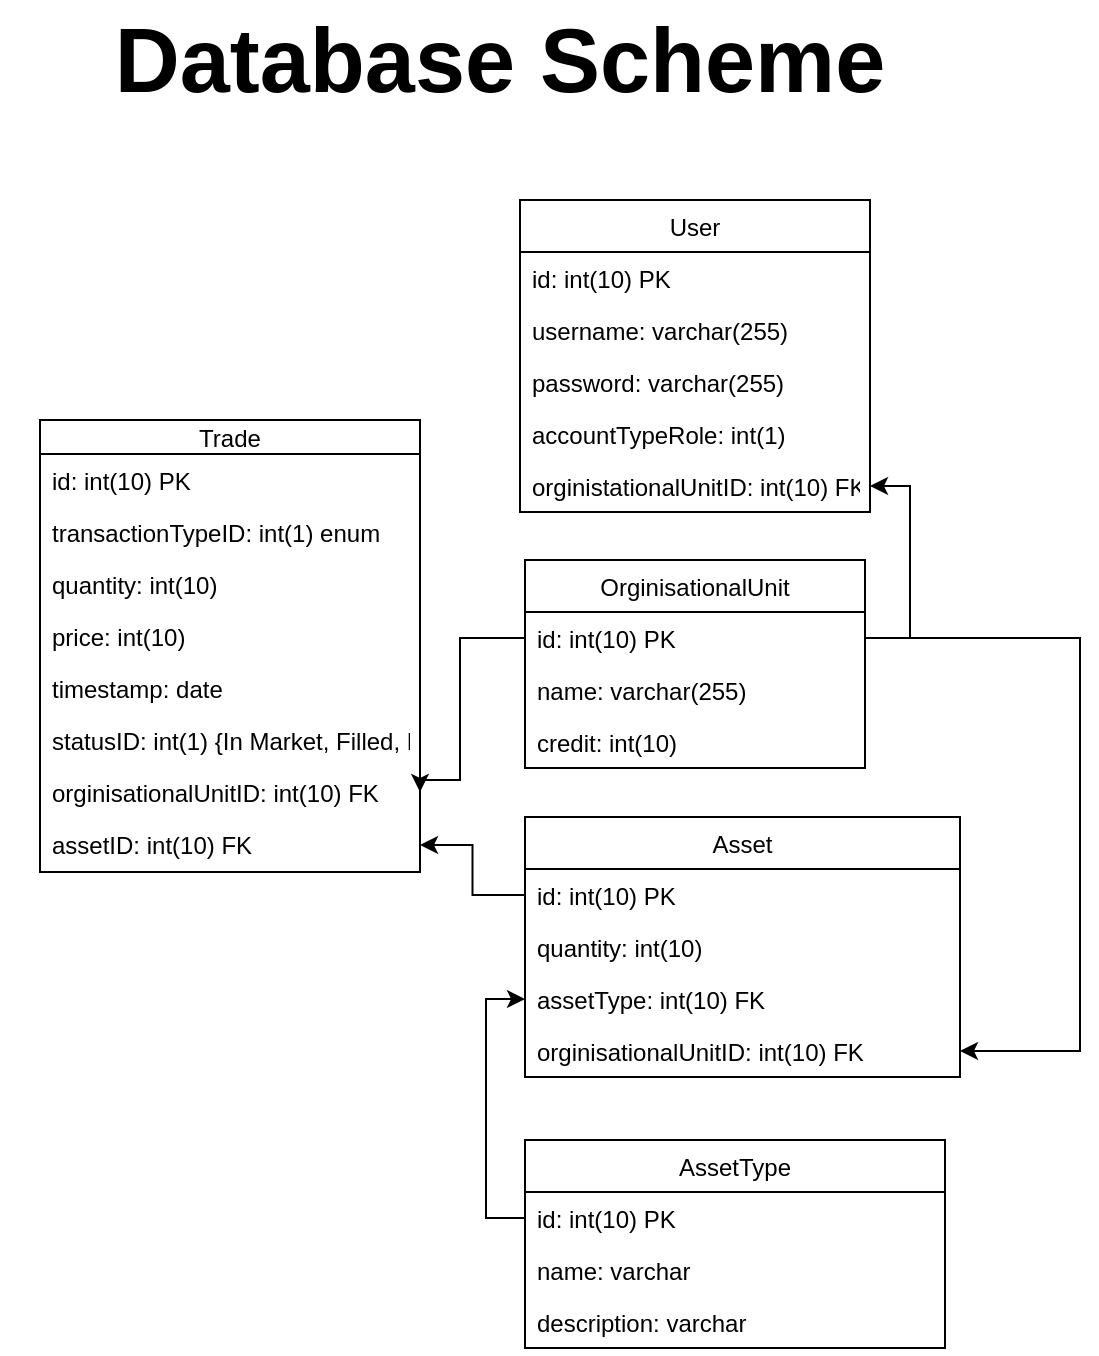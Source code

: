 <mxfile version="14.6.6" type="device"><diagram name="Page-1" id="c4acf3e9-155e-7222-9cf6-157b1a14988f"><mxGraphModel dx="1422" dy="2962" grid="1" gridSize="10" guides="1" tooltips="1" connect="1" arrows="1" fold="1" page="1" pageScale="1" pageWidth="850" pageHeight="1100" background="#ffffff" math="0" shadow="0"><root><mxCell id="0"/><mxCell id="1" parent="0"/><mxCell id="dqRf7nJ6A0VRQJSThc0S-7" value="&lt;b&gt;&lt;font style=&quot;font-size: 45px&quot;&gt;Database Scheme&lt;/font&gt;&lt;/b&gt;" style="text;html=1;strokeColor=none;fillColor=none;align=center;verticalAlign=middle;whiteSpace=wrap;rounded=0;" parent="1" vertex="1"><mxGeometry x="180" y="-2130" width="500" height="60" as="geometry"/></mxCell><mxCell id="dqRf7nJ6A0VRQJSThc0S-15" value="OrginisationalUnit" style="swimlane;fontStyle=0;childLayout=stackLayout;horizontal=1;startSize=26;fillColor=none;horizontalStack=0;resizeParent=1;resizeParentMax=0;resizeLast=0;collapsible=1;marginBottom=0;" parent="1" vertex="1"><mxGeometry x="442.5" y="-1850" width="170" height="104" as="geometry"/></mxCell><mxCell id="dqRf7nJ6A0VRQJSThc0S-16" value="id: int(10) PK" style="text;strokeColor=none;fillColor=none;align=left;verticalAlign=top;spacingLeft=4;spacingRight=4;overflow=hidden;rotatable=0;points=[[0,0.5],[1,0.5]];portConstraint=eastwest;" parent="dqRf7nJ6A0VRQJSThc0S-15" vertex="1"><mxGeometry y="26" width="170" height="26" as="geometry"/></mxCell><mxCell id="dqRf7nJ6A0VRQJSThc0S-17" value="name: varchar(255)" style="text;strokeColor=none;fillColor=none;align=left;verticalAlign=top;spacingLeft=4;spacingRight=4;overflow=hidden;rotatable=0;points=[[0,0.5],[1,0.5]];portConstraint=eastwest;" parent="dqRf7nJ6A0VRQJSThc0S-15" vertex="1"><mxGeometry y="52" width="170" height="26" as="geometry"/></mxCell><mxCell id="o8PWFS90qm7cL0BLtKq1-6" value="credit: int(10)" style="text;strokeColor=none;fillColor=none;align=left;verticalAlign=top;spacingLeft=4;spacingRight=4;overflow=hidden;rotatable=0;points=[[0,0.5],[1,0.5]];portConstraint=eastwest;" parent="dqRf7nJ6A0VRQJSThc0S-15" vertex="1"><mxGeometry y="78" width="170" height="26" as="geometry"/></mxCell><mxCell id="dqRf7nJ6A0VRQJSThc0S-19" value="User" style="swimlane;fontStyle=0;childLayout=stackLayout;horizontal=1;startSize=26;fillColor=none;horizontalStack=0;resizeParent=1;resizeParentMax=0;resizeLast=0;collapsible=1;marginBottom=0;" parent="1" vertex="1"><mxGeometry x="440" y="-2030" width="175" height="156" as="geometry"/></mxCell><mxCell id="dqRf7nJ6A0VRQJSThc0S-20" value="id: int(10) PK" style="text;strokeColor=none;fillColor=none;align=left;verticalAlign=top;spacingLeft=4;spacingRight=4;overflow=hidden;rotatable=0;points=[[0,0.5],[1,0.5]];portConstraint=eastwest;" parent="dqRf7nJ6A0VRQJSThc0S-19" vertex="1"><mxGeometry y="26" width="175" height="26" as="geometry"/></mxCell><mxCell id="dqRf7nJ6A0VRQJSThc0S-21" value="username: varchar(255)" style="text;strokeColor=none;fillColor=none;align=left;verticalAlign=top;spacingLeft=4;spacingRight=4;overflow=hidden;rotatable=0;points=[[0,0.5],[1,0.5]];portConstraint=eastwest;" parent="dqRf7nJ6A0VRQJSThc0S-19" vertex="1"><mxGeometry y="52" width="175" height="26" as="geometry"/></mxCell><mxCell id="dqRf7nJ6A0VRQJSThc0S-22" value="password: varchar(255)" style="text;strokeColor=none;fillColor=none;align=left;verticalAlign=top;spacingLeft=4;spacingRight=4;overflow=hidden;rotatable=0;points=[[0,0.5],[1,0.5]];portConstraint=eastwest;" parent="dqRf7nJ6A0VRQJSThc0S-19" vertex="1"><mxGeometry y="78" width="175" height="26" as="geometry"/></mxCell><mxCell id="o8PWFS90qm7cL0BLtKq1-1" value="accountTypeRole: int(1)" style="text;strokeColor=none;fillColor=none;align=left;verticalAlign=top;spacingLeft=4;spacingRight=4;overflow=hidden;rotatable=0;points=[[0,0.5],[1,0.5]];portConstraint=eastwest;" parent="dqRf7nJ6A0VRQJSThc0S-19" vertex="1"><mxGeometry y="104" width="175" height="26" as="geometry"/></mxCell><mxCell id="o8PWFS90qm7cL0BLtKq1-2" value="orginistationalUnitID: int(10) FK" style="text;strokeColor=none;fillColor=none;align=left;verticalAlign=top;spacingLeft=4;spacingRight=4;overflow=hidden;rotatable=0;points=[[0,0.5],[1,0.5]];portConstraint=eastwest;" parent="dqRf7nJ6A0VRQJSThc0S-19" vertex="1"><mxGeometry y="130" width="175" height="26" as="geometry"/></mxCell><mxCell id="dqRf7nJ6A0VRQJSThc0S-27" value="Asset" style="swimlane;fontStyle=0;childLayout=stackLayout;horizontal=1;startSize=26;fillColor=none;horizontalStack=0;resizeParent=1;resizeParentMax=0;resizeLast=0;collapsible=1;marginBottom=0;" parent="1" vertex="1"><mxGeometry x="442.5" y="-1721.5" width="217.5" height="130" as="geometry"/></mxCell><mxCell id="dqRf7nJ6A0VRQJSThc0S-28" value="id: int(10) PK" style="text;strokeColor=none;fillColor=none;align=left;verticalAlign=top;spacingLeft=4;spacingRight=4;overflow=hidden;rotatable=0;points=[[0,0.5],[1,0.5]];portConstraint=eastwest;" parent="dqRf7nJ6A0VRQJSThc0S-27" vertex="1"><mxGeometry y="26" width="217.5" height="26" as="geometry"/></mxCell><mxCell id="dqRf7nJ6A0VRQJSThc0S-30" value="quantity: int(10)" style="text;strokeColor=none;fillColor=none;align=left;verticalAlign=top;spacingLeft=4;spacingRight=4;overflow=hidden;rotatable=0;points=[[0,0.5],[1,0.5]];portConstraint=eastwest;" parent="dqRf7nJ6A0VRQJSThc0S-27" vertex="1"><mxGeometry y="52" width="217.5" height="26" as="geometry"/></mxCell><mxCell id="o8PWFS90qm7cL0BLtKq1-22" value="assetType: int(10) FK" style="text;strokeColor=none;fillColor=none;align=left;verticalAlign=top;spacingLeft=4;spacingRight=4;overflow=hidden;rotatable=0;points=[[0,0.5],[1,0.5]];portConstraint=eastwest;" parent="dqRf7nJ6A0VRQJSThc0S-27" vertex="1"><mxGeometry y="78" width="217.5" height="26" as="geometry"/></mxCell><mxCell id="o8PWFS90qm7cL0BLtKq1-41" value="orginisationalUnitID: int(10) FK" style="text;strokeColor=none;fillColor=none;align=left;verticalAlign=top;spacingLeft=4;spacingRight=4;overflow=hidden;rotatable=0;points=[[0,0.5],[1,0.5]];portConstraint=eastwest;" parent="dqRf7nJ6A0VRQJSThc0S-27" vertex="1"><mxGeometry y="104" width="217.5" height="26" as="geometry"/></mxCell><mxCell id="o8PWFS90qm7cL0BLtKq1-7" value="AssetType" style="swimlane;fontStyle=0;childLayout=stackLayout;horizontal=1;startSize=26;fillColor=none;horizontalStack=0;resizeParent=1;resizeParentMax=0;resizeLast=0;collapsible=1;marginBottom=0;" parent="1" vertex="1"><mxGeometry x="442.5" y="-1560" width="210" height="104" as="geometry"/></mxCell><mxCell id="o8PWFS90qm7cL0BLtKq1-8" value="id: int(10) PK" style="text;strokeColor=none;fillColor=none;align=left;verticalAlign=top;spacingLeft=4;spacingRight=4;overflow=hidden;rotatable=0;points=[[0,0.5],[1,0.5]];portConstraint=eastwest;" parent="o8PWFS90qm7cL0BLtKq1-7" vertex="1"><mxGeometry y="26" width="210" height="26" as="geometry"/></mxCell><mxCell id="o8PWFS90qm7cL0BLtKq1-9" value="name: varchar" style="text;strokeColor=none;fillColor=none;align=left;verticalAlign=top;spacingLeft=4;spacingRight=4;overflow=hidden;rotatable=0;points=[[0,0.5],[1,0.5]];portConstraint=eastwest;" parent="o8PWFS90qm7cL0BLtKq1-7" vertex="1"><mxGeometry y="52" width="210" height="26" as="geometry"/></mxCell><mxCell id="o8PWFS90qm7cL0BLtKq1-19" value="description: varchar" style="text;strokeColor=none;fillColor=none;align=left;verticalAlign=top;spacingLeft=4;spacingRight=4;overflow=hidden;rotatable=0;points=[[0,0.5],[1,0.5]];portConstraint=eastwest;" parent="o8PWFS90qm7cL0BLtKq1-7" vertex="1"><mxGeometry y="78" width="210" height="26" as="geometry"/></mxCell><mxCell id="o8PWFS90qm7cL0BLtKq1-20" style="edgeStyle=orthogonalEdgeStyle;rounded=0;orthogonalLoop=1;jettySize=auto;html=1;entryX=1;entryY=0.5;entryDx=0;entryDy=0;" parent="1" source="dqRf7nJ6A0VRQJSThc0S-16" target="o8PWFS90qm7cL0BLtKq1-2" edge="1"><mxGeometry relative="1" as="geometry"><Array as="points"><mxPoint x="635" y="-1811"/><mxPoint x="635" y="-1887"/></Array></mxGeometry></mxCell><mxCell id="o8PWFS90qm7cL0BLtKq1-23" style="edgeStyle=orthogonalEdgeStyle;rounded=0;orthogonalLoop=1;jettySize=auto;html=1;entryX=1;entryY=0.5;entryDx=0;entryDy=0;" parent="1" source="dqRf7nJ6A0VRQJSThc0S-16" target="o8PWFS90qm7cL0BLtKq1-41" edge="1"><mxGeometry relative="1" as="geometry"><mxPoint x="680" y="-1604" as="targetPoint"/><Array as="points"><mxPoint x="720" y="-1811"/><mxPoint x="720" y="-1604"/></Array></mxGeometry></mxCell><mxCell id="o8PWFS90qm7cL0BLtKq1-24" style="edgeStyle=orthogonalEdgeStyle;rounded=0;orthogonalLoop=1;jettySize=auto;html=1;entryX=0;entryY=0.5;entryDx=0;entryDy=0;" parent="1" source="o8PWFS90qm7cL0BLtKq1-8" target="o8PWFS90qm7cL0BLtKq1-22" edge="1"><mxGeometry relative="1" as="geometry"><Array as="points"><mxPoint x="423" y="-1521"/><mxPoint x="423" y="-1630"/></Array></mxGeometry></mxCell><mxCell id="o8PWFS90qm7cL0BLtKq1-32" value="Trade" style="swimlane;fontStyle=0;childLayout=stackLayout;horizontal=1;startSize=17;fillColor=none;horizontalStack=0;resizeParent=1;resizeParentMax=0;resizeLast=0;collapsible=1;marginBottom=0;resizeHeight=0;" parent="1" vertex="1"><mxGeometry x="200" y="-1920" width="190" height="226" as="geometry"/></mxCell><mxCell id="o8PWFS90qm7cL0BLtKq1-50" value="id: int(10) PK" style="text;strokeColor=none;fillColor=none;align=left;verticalAlign=top;spacingLeft=4;spacingRight=4;overflow=hidden;rotatable=0;points=[[0,0.5],[1,0.5]];portConstraint=eastwest;" parent="o8PWFS90qm7cL0BLtKq1-32" vertex="1"><mxGeometry y="17" width="190" height="26" as="geometry"/></mxCell><mxCell id="o8PWFS90qm7cL0BLtKq1-34" value="transactionTypeID: int(1) enum" style="text;strokeColor=none;fillColor=none;align=left;verticalAlign=top;spacingLeft=4;spacingRight=4;overflow=hidden;rotatable=0;points=[[0,0.5],[1,0.5]];portConstraint=eastwest;" parent="o8PWFS90qm7cL0BLtKq1-32" vertex="1"><mxGeometry y="43" width="190" height="26" as="geometry"/></mxCell><mxCell id="o8PWFS90qm7cL0BLtKq1-43" value="quantity: int(10)" style="text;strokeColor=none;fillColor=none;align=left;verticalAlign=top;spacingLeft=4;spacingRight=4;overflow=hidden;rotatable=0;points=[[0,0.5],[1,0.5]];portConstraint=eastwest;" parent="o8PWFS90qm7cL0BLtKq1-32" vertex="1"><mxGeometry y="69" width="190" height="26" as="geometry"/></mxCell><mxCell id="o8PWFS90qm7cL0BLtKq1-46" value="price: int(10)" style="text;strokeColor=none;fillColor=none;align=left;verticalAlign=top;spacingLeft=4;spacingRight=4;overflow=hidden;rotatable=0;points=[[0,0.5],[1,0.5]];portConstraint=eastwest;" parent="o8PWFS90qm7cL0BLtKq1-32" vertex="1"><mxGeometry y="95" width="190" height="26" as="geometry"/></mxCell><mxCell id="o8PWFS90qm7cL0BLtKq1-47" value="timestamp: date" style="text;strokeColor=none;fillColor=none;align=left;verticalAlign=top;spacingLeft=4;spacingRight=4;overflow=hidden;rotatable=0;points=[[0,0.5],[1,0.5]];portConstraint=eastwest;" parent="o8PWFS90qm7cL0BLtKq1-32" vertex="1"><mxGeometry y="121" width="190" height="26" as="geometry"/></mxCell><mxCell id="yVTWPdmbZUd_1RxL6Cn9-7" value="statusID: int(1) {In Market, Filled, Failed}" style="text;strokeColor=none;fillColor=none;align=left;verticalAlign=top;spacingLeft=4;spacingRight=4;overflow=hidden;rotatable=0;points=[[0,0.5],[1,0.5]];portConstraint=eastwest;" parent="o8PWFS90qm7cL0BLtKq1-32" vertex="1"><mxGeometry y="147" width="190" height="26" as="geometry"/></mxCell><mxCell id="o8PWFS90qm7cL0BLtKq1-40" value="orginisationalUnitID: int(10) FK" style="text;strokeColor=none;fillColor=none;align=left;verticalAlign=top;spacingLeft=4;spacingRight=4;overflow=hidden;rotatable=0;points=[[0,0.5],[1,0.5]];portConstraint=eastwest;" parent="o8PWFS90qm7cL0BLtKq1-32" vertex="1"><mxGeometry y="173" width="190" height="26" as="geometry"/></mxCell><mxCell id="o8PWFS90qm7cL0BLtKq1-44" value="assetID: int(10) FK" style="text;strokeColor=none;fillColor=none;align=left;verticalAlign=top;spacingLeft=4;spacingRight=4;overflow=hidden;rotatable=0;points=[[0,0.5],[1,0.5]];portConstraint=eastwest;" parent="o8PWFS90qm7cL0BLtKq1-32" vertex="1"><mxGeometry y="199" width="190" height="27" as="geometry"/></mxCell><mxCell id="o8PWFS90qm7cL0BLtKq1-42" style="edgeStyle=orthogonalEdgeStyle;rounded=0;orthogonalLoop=1;jettySize=auto;html=1;entryX=1;entryY=0.5;entryDx=0;entryDy=0;exitX=0;exitY=0.5;exitDx=0;exitDy=0;" parent="1" source="dqRf7nJ6A0VRQJSThc0S-16" target="o8PWFS90qm7cL0BLtKq1-40" edge="1"><mxGeometry relative="1" as="geometry"><Array as="points"><mxPoint x="410" y="-1811"/><mxPoint x="410" y="-1740"/><mxPoint x="390" y="-1740"/></Array></mxGeometry></mxCell><mxCell id="o8PWFS90qm7cL0BLtKq1-45" style="edgeStyle=orthogonalEdgeStyle;rounded=0;orthogonalLoop=1;jettySize=auto;html=1;entryX=1;entryY=0.5;entryDx=0;entryDy=0;" parent="1" source="dqRf7nJ6A0VRQJSThc0S-28" target="o8PWFS90qm7cL0BLtKq1-44" edge="1"><mxGeometry relative="1" as="geometry"/></mxCell></root></mxGraphModel></diagram></mxfile>